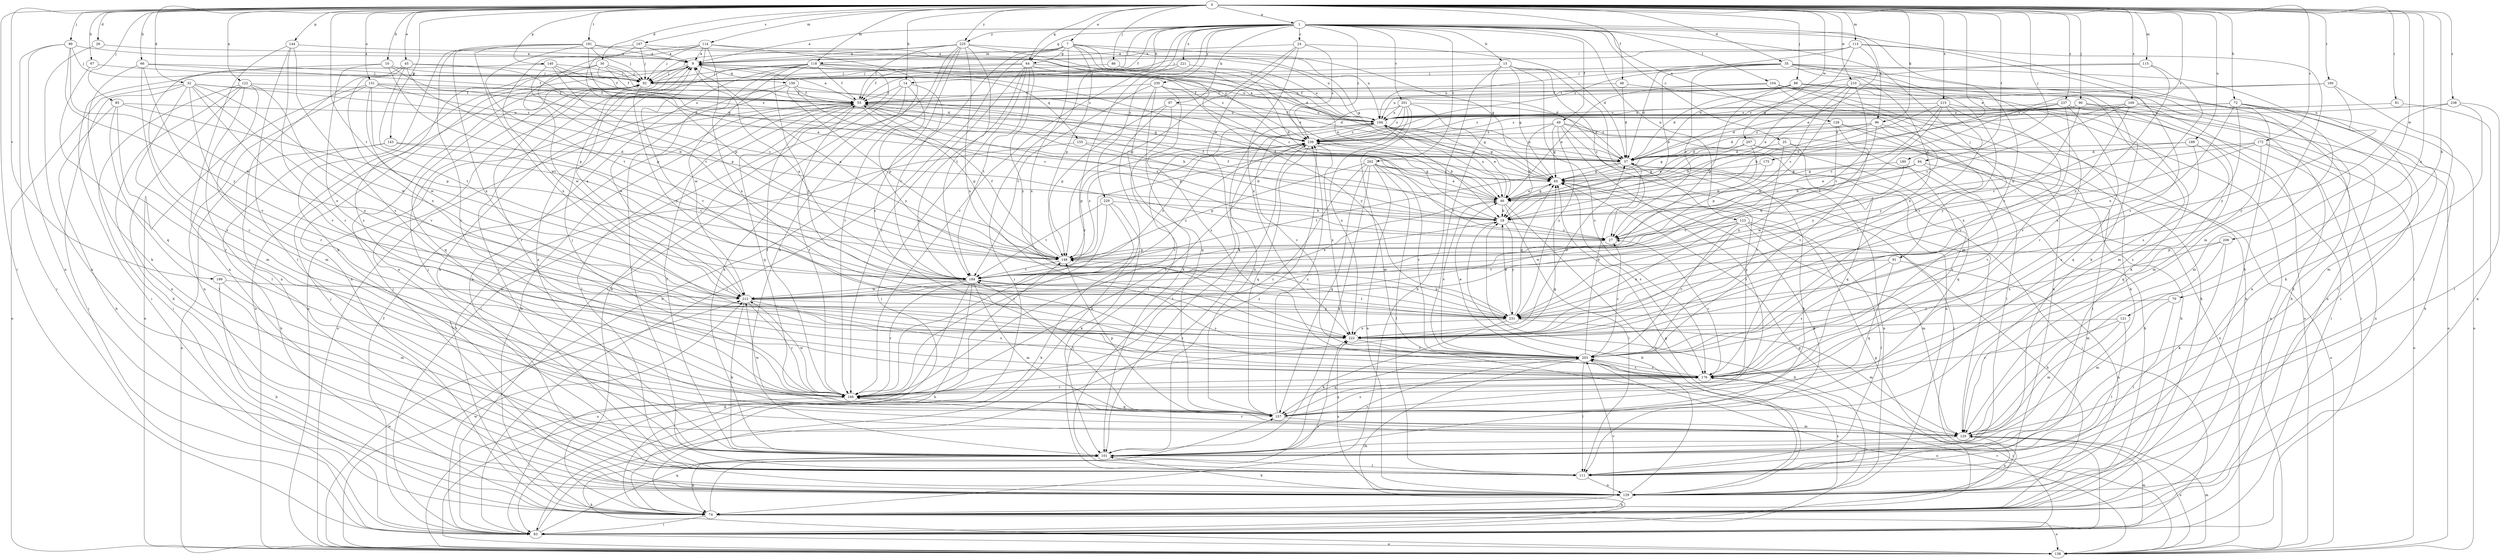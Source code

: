 strict digraph  {
0;
1;
7;
9;
10;
14;
15;
18;
24;
25;
27;
28;
30;
32;
35;
37;
45;
46;
48;
49;
55;
64;
65;
66;
67;
70;
72;
74;
81;
83;
84;
85;
86;
88;
89;
90;
91;
92;
96;
97;
101;
104;
111;
113;
114;
115;
118;
120;
121;
122;
123;
128;
129;
131;
138;
140;
143;
144;
148;
155;
156;
157;
160;
166;
167;
169;
172;
175;
176;
180;
181;
184;
189;
194;
199;
201;
202;
203;
207;
208;
210;
212;
215;
221;
222;
225;
229;
230;
231;
237;
238;
239;
0 -> 1  [label=a];
0 -> 7  [label=a];
0 -> 10  [label=b];
0 -> 14  [label=b];
0 -> 28  [label=d];
0 -> 30  [label=d];
0 -> 32  [label=d];
0 -> 35  [label=d];
0 -> 45  [label=e];
0 -> 46  [label=e];
0 -> 48  [label=f];
0 -> 64  [label=g];
0 -> 66  [label=h];
0 -> 67  [label=h];
0 -> 70  [label=h];
0 -> 72  [label=h];
0 -> 81  [label=i];
0 -> 83  [label=i];
0 -> 84  [label=j];
0 -> 85  [label=j];
0 -> 86  [label=j];
0 -> 88  [label=j];
0 -> 89  [label=j];
0 -> 90  [label=j];
0 -> 96  [label=k];
0 -> 113  [label=m];
0 -> 114  [label=m];
0 -> 115  [label=m];
0 -> 118  [label=m];
0 -> 121  [label=n];
0 -> 122  [label=n];
0 -> 131  [label=o];
0 -> 140  [label=p];
0 -> 143  [label=p];
0 -> 144  [label=p];
0 -> 160  [label=r];
0 -> 167  [label=s];
0 -> 169  [label=s];
0 -> 172  [label=s];
0 -> 175  [label=s];
0 -> 180  [label=t];
0 -> 181  [label=t];
0 -> 184  [label=t];
0 -> 189  [label=u];
0 -> 199  [label=v];
0 -> 207  [label=w];
0 -> 208  [label=w];
0 -> 210  [label=w];
0 -> 215  [label=x];
0 -> 225  [label=y];
0 -> 237  [label=z];
0 -> 238  [label=z];
1 -> 9  [label=a];
1 -> 14  [label=b];
1 -> 15  [label=b];
1 -> 24  [label=c];
1 -> 25  [label=c];
1 -> 49  [label=f];
1 -> 55  [label=f];
1 -> 64  [label=g];
1 -> 74  [label=h];
1 -> 83  [label=i];
1 -> 91  [label=j];
1 -> 92  [label=j];
1 -> 96  [label=k];
1 -> 97  [label=k];
1 -> 104  [label=l];
1 -> 123  [label=n];
1 -> 128  [label=n];
1 -> 166  [label=r];
1 -> 176  [label=s];
1 -> 201  [label=v];
1 -> 202  [label=v];
1 -> 221  [label=x];
1 -> 225  [label=y];
1 -> 229  [label=y];
1 -> 230  [label=y];
1 -> 239  [label=z];
7 -> 9  [label=a];
7 -> 18  [label=b];
7 -> 46  [label=e];
7 -> 64  [label=g];
7 -> 65  [label=g];
7 -> 83  [label=i];
7 -> 118  [label=m];
7 -> 138  [label=o];
7 -> 148  [label=p];
7 -> 194  [label=u];
7 -> 222  [label=x];
9 -> 92  [label=j];
9 -> 111  [label=l];
9 -> 129  [label=n];
9 -> 138  [label=o];
9 -> 155  [label=q];
9 -> 156  [label=q];
9 -> 194  [label=u];
10 -> 37  [label=d];
10 -> 92  [label=j];
10 -> 148  [label=p];
10 -> 166  [label=r];
10 -> 222  [label=x];
14 -> 55  [label=f];
14 -> 83  [label=i];
14 -> 101  [label=k];
14 -> 184  [label=t];
14 -> 231  [label=y];
15 -> 27  [label=c];
15 -> 65  [label=g];
15 -> 74  [label=h];
15 -> 92  [label=j];
15 -> 120  [label=m];
15 -> 176  [label=s];
15 -> 203  [label=v];
18 -> 27  [label=c];
18 -> 55  [label=f];
18 -> 184  [label=t];
18 -> 231  [label=y];
24 -> 9  [label=a];
24 -> 37  [label=d];
24 -> 101  [label=k];
24 -> 148  [label=p];
24 -> 222  [label=x];
24 -> 239  [label=z];
25 -> 37  [label=d];
25 -> 74  [label=h];
25 -> 157  [label=q];
25 -> 203  [label=v];
27 -> 148  [label=p];
28 -> 9  [label=a];
28 -> 129  [label=n];
30 -> 37  [label=d];
30 -> 55  [label=f];
30 -> 92  [label=j];
30 -> 176  [label=s];
30 -> 212  [label=w];
30 -> 239  [label=z];
32 -> 18  [label=b];
32 -> 55  [label=f];
32 -> 83  [label=i];
32 -> 120  [label=m];
32 -> 138  [label=o];
32 -> 166  [label=r];
32 -> 203  [label=v];
32 -> 212  [label=w];
32 -> 222  [label=x];
35 -> 18  [label=b];
35 -> 27  [label=c];
35 -> 37  [label=d];
35 -> 74  [label=h];
35 -> 83  [label=i];
35 -> 92  [label=j];
35 -> 101  [label=k];
35 -> 194  [label=u];
35 -> 203  [label=v];
35 -> 222  [label=x];
37 -> 65  [label=g];
37 -> 83  [label=i];
37 -> 101  [label=k];
37 -> 129  [label=n];
37 -> 166  [label=r];
37 -> 184  [label=t];
37 -> 194  [label=u];
45 -> 46  [label=e];
45 -> 92  [label=j];
45 -> 129  [label=n];
45 -> 148  [label=p];
45 -> 184  [label=t];
45 -> 222  [label=x];
46 -> 18  [label=b];
46 -> 55  [label=f];
46 -> 65  [label=g];
46 -> 111  [label=l];
46 -> 129  [label=n];
46 -> 194  [label=u];
46 -> 203  [label=v];
46 -> 239  [label=z];
48 -> 37  [label=d];
48 -> 55  [label=f];
48 -> 74  [label=h];
49 -> 18  [label=b];
49 -> 65  [label=g];
49 -> 83  [label=i];
49 -> 129  [label=n];
49 -> 138  [label=o];
49 -> 157  [label=q];
49 -> 231  [label=y];
49 -> 239  [label=z];
55 -> 9  [label=a];
55 -> 18  [label=b];
55 -> 27  [label=c];
55 -> 74  [label=h];
55 -> 111  [label=l];
55 -> 138  [label=o];
55 -> 148  [label=p];
55 -> 157  [label=q];
55 -> 166  [label=r];
55 -> 194  [label=u];
64 -> 55  [label=f];
64 -> 83  [label=i];
64 -> 92  [label=j];
64 -> 166  [label=r];
64 -> 176  [label=s];
64 -> 184  [label=t];
64 -> 194  [label=u];
64 -> 231  [label=y];
64 -> 239  [label=z];
65 -> 46  [label=e];
65 -> 111  [label=l];
65 -> 176  [label=s];
66 -> 55  [label=f];
66 -> 92  [label=j];
66 -> 101  [label=k];
66 -> 166  [label=r];
66 -> 203  [label=v];
67 -> 92  [label=j];
67 -> 157  [label=q];
70 -> 111  [label=l];
70 -> 120  [label=m];
70 -> 231  [label=y];
72 -> 111  [label=l];
72 -> 120  [label=m];
72 -> 138  [label=o];
72 -> 176  [label=s];
72 -> 194  [label=u];
72 -> 222  [label=x];
72 -> 239  [label=z];
74 -> 65  [label=g];
74 -> 83  [label=i];
74 -> 92  [label=j];
74 -> 138  [label=o];
74 -> 203  [label=v];
74 -> 222  [label=x];
81 -> 129  [label=n];
81 -> 194  [label=u];
83 -> 18  [label=b];
83 -> 55  [label=f];
83 -> 65  [label=g];
83 -> 120  [label=m];
83 -> 138  [label=o];
83 -> 157  [label=q];
83 -> 212  [label=w];
83 -> 239  [label=z];
84 -> 18  [label=b];
84 -> 46  [label=e];
84 -> 65  [label=g];
84 -> 138  [label=o];
84 -> 203  [label=v];
85 -> 74  [label=h];
85 -> 111  [label=l];
85 -> 148  [label=p];
85 -> 166  [label=r];
85 -> 194  [label=u];
86 -> 46  [label=e];
86 -> 92  [label=j];
88 -> 37  [label=d];
88 -> 55  [label=f];
88 -> 74  [label=h];
88 -> 101  [label=k];
88 -> 138  [label=o];
88 -> 148  [label=p];
88 -> 194  [label=u];
89 -> 9  [label=a];
89 -> 83  [label=i];
89 -> 92  [label=j];
89 -> 129  [label=n];
89 -> 212  [label=w];
89 -> 231  [label=y];
90 -> 83  [label=i];
90 -> 129  [label=n];
90 -> 194  [label=u];
90 -> 231  [label=y];
90 -> 239  [label=z];
91 -> 129  [label=n];
91 -> 157  [label=q];
91 -> 176  [label=s];
91 -> 184  [label=t];
92 -> 55  [label=f];
92 -> 157  [label=q];
92 -> 166  [label=r];
92 -> 231  [label=y];
96 -> 18  [label=b];
96 -> 37  [label=d];
96 -> 101  [label=k];
96 -> 212  [label=w];
96 -> 231  [label=y];
96 -> 239  [label=z];
97 -> 74  [label=h];
97 -> 111  [label=l];
97 -> 148  [label=p];
97 -> 194  [label=u];
101 -> 9  [label=a];
101 -> 55  [label=f];
101 -> 74  [label=h];
101 -> 92  [label=j];
101 -> 111  [label=l];
101 -> 203  [label=v];
101 -> 239  [label=z];
104 -> 46  [label=e];
104 -> 55  [label=f];
104 -> 74  [label=h];
104 -> 129  [label=n];
104 -> 138  [label=o];
104 -> 176  [label=s];
111 -> 9  [label=a];
111 -> 129  [label=n];
113 -> 9  [label=a];
113 -> 46  [label=e];
113 -> 65  [label=g];
113 -> 92  [label=j];
113 -> 120  [label=m];
113 -> 176  [label=s];
113 -> 239  [label=z];
114 -> 9  [label=a];
114 -> 92  [label=j];
114 -> 101  [label=k];
114 -> 184  [label=t];
114 -> 194  [label=u];
114 -> 203  [label=v];
114 -> 212  [label=w];
114 -> 222  [label=x];
115 -> 37  [label=d];
115 -> 92  [label=j];
115 -> 222  [label=x];
115 -> 231  [label=y];
118 -> 37  [label=d];
118 -> 46  [label=e];
118 -> 55  [label=f];
118 -> 74  [label=h];
118 -> 92  [label=j];
118 -> 111  [label=l];
118 -> 129  [label=n];
118 -> 138  [label=o];
118 -> 212  [label=w];
118 -> 231  [label=y];
120 -> 101  [label=k];
120 -> 129  [label=n];
120 -> 138  [label=o];
120 -> 166  [label=r];
121 -> 111  [label=l];
121 -> 120  [label=m];
121 -> 166  [label=r];
121 -> 222  [label=x];
122 -> 55  [label=f];
122 -> 74  [label=h];
122 -> 83  [label=i];
122 -> 111  [label=l];
122 -> 120  [label=m];
122 -> 129  [label=n];
122 -> 203  [label=v];
123 -> 27  [label=c];
123 -> 74  [label=h];
123 -> 111  [label=l];
123 -> 120  [label=m];
123 -> 203  [label=v];
123 -> 212  [label=w];
123 -> 222  [label=x];
128 -> 74  [label=h];
128 -> 111  [label=l];
128 -> 203  [label=v];
128 -> 222  [label=x];
128 -> 239  [label=z];
129 -> 18  [label=b];
129 -> 65  [label=g];
129 -> 74  [label=h];
129 -> 92  [label=j];
129 -> 101  [label=k];
129 -> 176  [label=s];
129 -> 222  [label=x];
131 -> 55  [label=f];
131 -> 129  [label=n];
131 -> 138  [label=o];
131 -> 184  [label=t];
131 -> 194  [label=u];
131 -> 212  [label=w];
131 -> 239  [label=z];
138 -> 101  [label=k];
138 -> 120  [label=m];
138 -> 148  [label=p];
138 -> 203  [label=v];
138 -> 212  [label=w];
140 -> 27  [label=c];
140 -> 55  [label=f];
140 -> 83  [label=i];
140 -> 92  [label=j];
140 -> 148  [label=p];
140 -> 239  [label=z];
143 -> 37  [label=d];
143 -> 74  [label=h];
143 -> 138  [label=o];
143 -> 184  [label=t];
144 -> 9  [label=a];
144 -> 111  [label=l];
144 -> 129  [label=n];
144 -> 166  [label=r];
144 -> 176  [label=s];
148 -> 9  [label=a];
148 -> 55  [label=f];
148 -> 184  [label=t];
148 -> 239  [label=z];
155 -> 18  [label=b];
155 -> 37  [label=d];
155 -> 74  [label=h];
156 -> 27  [label=c];
156 -> 55  [label=f];
156 -> 65  [label=g];
156 -> 101  [label=k];
156 -> 148  [label=p];
156 -> 212  [label=w];
157 -> 120  [label=m];
157 -> 148  [label=p];
157 -> 176  [label=s];
157 -> 184  [label=t];
157 -> 194  [label=u];
157 -> 212  [label=w];
157 -> 239  [label=z];
160 -> 55  [label=f];
160 -> 111  [label=l];
160 -> 231  [label=y];
160 -> 239  [label=z];
166 -> 55  [label=f];
166 -> 65  [label=g];
166 -> 83  [label=i];
166 -> 92  [label=j];
166 -> 157  [label=q];
166 -> 212  [label=w];
166 -> 239  [label=z];
167 -> 9  [label=a];
167 -> 92  [label=j];
167 -> 148  [label=p];
167 -> 222  [label=x];
167 -> 239  [label=z];
169 -> 27  [label=c];
169 -> 37  [label=d];
169 -> 74  [label=h];
169 -> 101  [label=k];
169 -> 194  [label=u];
169 -> 222  [label=x];
172 -> 18  [label=b];
172 -> 37  [label=d];
172 -> 129  [label=n];
172 -> 138  [label=o];
172 -> 176  [label=s];
172 -> 184  [label=t];
175 -> 18  [label=b];
175 -> 65  [label=g];
176 -> 27  [label=c];
176 -> 83  [label=i];
176 -> 157  [label=q];
176 -> 166  [label=r];
176 -> 203  [label=v];
180 -> 65  [label=g];
180 -> 176  [label=s];
180 -> 212  [label=w];
181 -> 9  [label=a];
181 -> 37  [label=d];
181 -> 65  [label=g];
181 -> 92  [label=j];
181 -> 101  [label=k];
181 -> 166  [label=r];
181 -> 184  [label=t];
181 -> 222  [label=x];
184 -> 9  [label=a];
184 -> 74  [label=h];
184 -> 120  [label=m];
184 -> 138  [label=o];
184 -> 166  [label=r];
184 -> 176  [label=s];
184 -> 212  [label=w];
184 -> 239  [label=z];
189 -> 27  [label=c];
189 -> 37  [label=d];
189 -> 157  [label=q];
189 -> 176  [label=s];
194 -> 9  [label=a];
194 -> 18  [label=b];
194 -> 46  [label=e];
194 -> 55  [label=f];
194 -> 65  [label=g];
194 -> 111  [label=l];
194 -> 203  [label=v];
194 -> 239  [label=z];
199 -> 74  [label=h];
199 -> 120  [label=m];
199 -> 212  [label=w];
201 -> 37  [label=d];
201 -> 65  [label=g];
201 -> 120  [label=m];
201 -> 148  [label=p];
201 -> 166  [label=r];
201 -> 194  [label=u];
201 -> 222  [label=x];
201 -> 239  [label=z];
202 -> 46  [label=e];
202 -> 65  [label=g];
202 -> 101  [label=k];
202 -> 111  [label=l];
202 -> 129  [label=n];
202 -> 148  [label=p];
202 -> 157  [label=q];
202 -> 166  [label=r];
202 -> 203  [label=v];
203 -> 27  [label=c];
203 -> 37  [label=d];
203 -> 46  [label=e];
203 -> 83  [label=i];
203 -> 111  [label=l];
203 -> 138  [label=o];
203 -> 157  [label=q];
203 -> 176  [label=s];
207 -> 37  [label=d];
207 -> 46  [label=e];
207 -> 65  [label=g];
207 -> 111  [label=l];
207 -> 148  [label=p];
207 -> 157  [label=q];
208 -> 101  [label=k];
208 -> 120  [label=m];
208 -> 148  [label=p];
208 -> 222  [label=x];
210 -> 27  [label=c];
210 -> 46  [label=e];
210 -> 55  [label=f];
210 -> 120  [label=m];
210 -> 129  [label=n];
210 -> 166  [label=r];
210 -> 184  [label=t];
210 -> 212  [label=w];
212 -> 9  [label=a];
212 -> 46  [label=e];
212 -> 101  [label=k];
212 -> 166  [label=r];
212 -> 176  [label=s];
212 -> 231  [label=y];
212 -> 239  [label=z];
215 -> 18  [label=b];
215 -> 27  [label=c];
215 -> 83  [label=i];
215 -> 184  [label=t];
215 -> 194  [label=u];
215 -> 203  [label=v];
215 -> 231  [label=y];
221 -> 92  [label=j];
221 -> 166  [label=r];
221 -> 194  [label=u];
222 -> 37  [label=d];
222 -> 203  [label=v];
225 -> 9  [label=a];
225 -> 27  [label=c];
225 -> 55  [label=f];
225 -> 65  [label=g];
225 -> 83  [label=i];
225 -> 92  [label=j];
225 -> 166  [label=r];
225 -> 176  [label=s];
225 -> 184  [label=t];
225 -> 222  [label=x];
229 -> 18  [label=b];
229 -> 74  [label=h];
229 -> 101  [label=k];
229 -> 166  [label=r];
229 -> 184  [label=t];
230 -> 37  [label=d];
230 -> 55  [label=f];
230 -> 101  [label=k];
230 -> 157  [label=q];
230 -> 176  [label=s];
230 -> 184  [label=t];
230 -> 231  [label=y];
231 -> 18  [label=b];
231 -> 65  [label=g];
231 -> 101  [label=k];
231 -> 120  [label=m];
231 -> 148  [label=p];
231 -> 184  [label=t];
231 -> 222  [label=x];
237 -> 37  [label=d];
237 -> 46  [label=e];
237 -> 120  [label=m];
237 -> 138  [label=o];
237 -> 157  [label=q];
237 -> 194  [label=u];
237 -> 203  [label=v];
238 -> 111  [label=l];
238 -> 120  [label=m];
238 -> 194  [label=u];
238 -> 231  [label=y];
239 -> 37  [label=d];
239 -> 148  [label=p];
239 -> 157  [label=q];
239 -> 222  [label=x];
}
